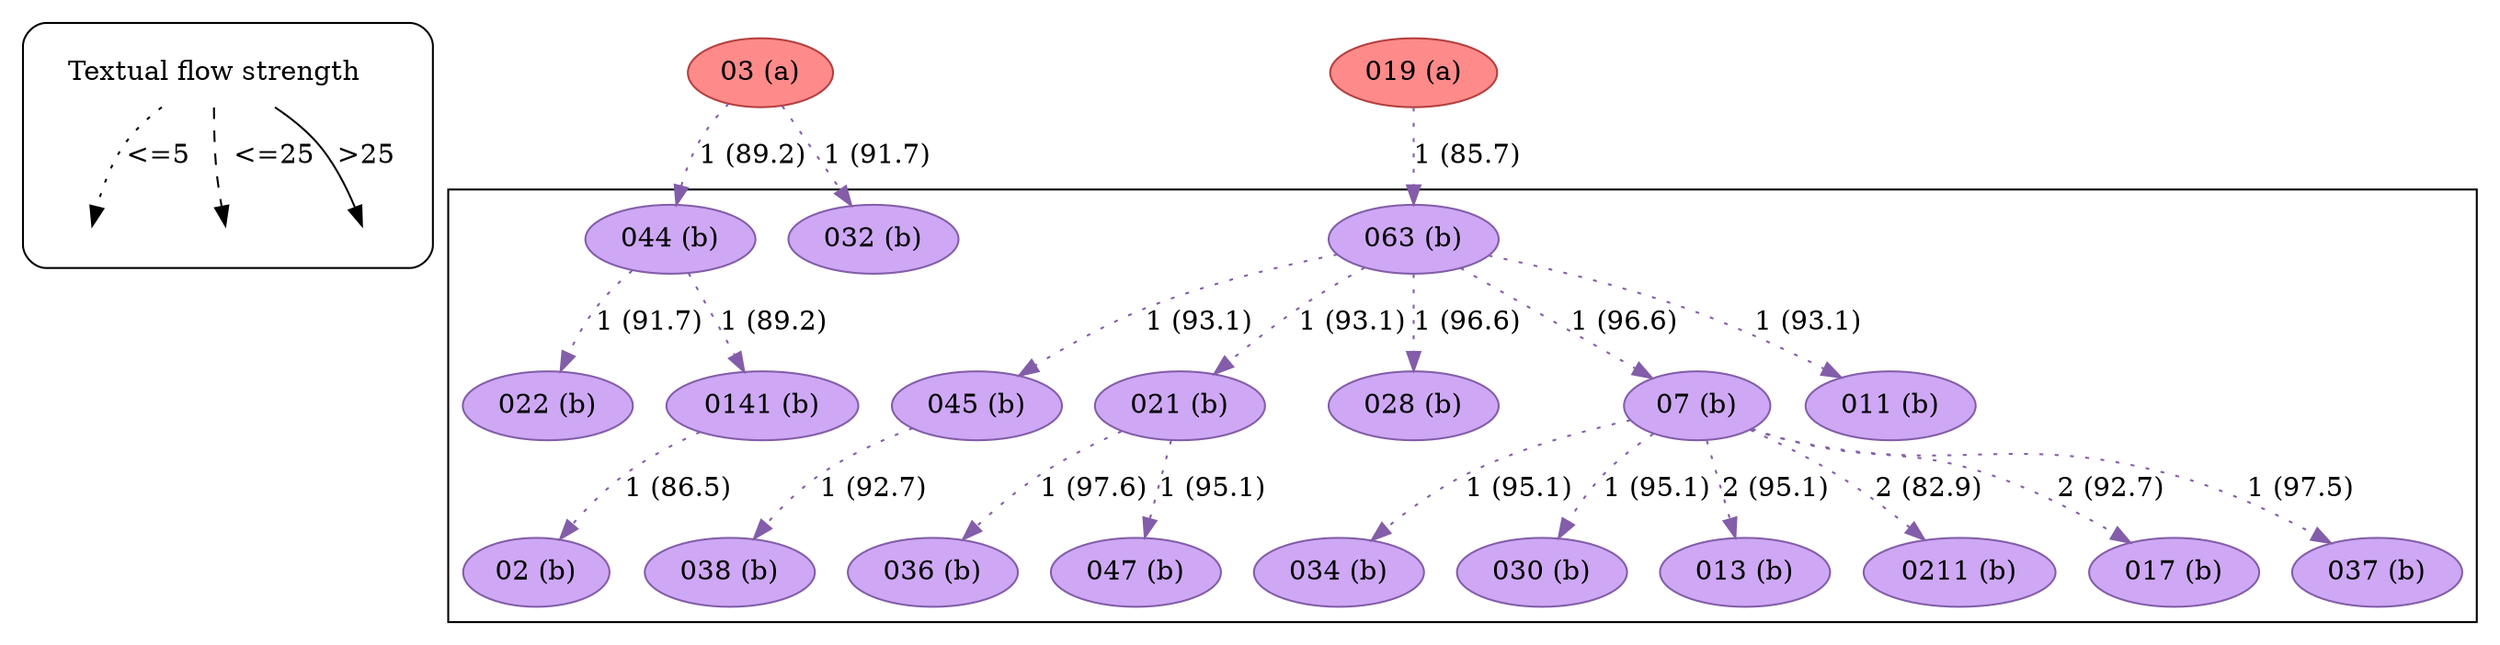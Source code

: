 strict digraph  {
	node [label="\N"];
	subgraph cluster_legend {
		graph [style=rounded];
		leg_s		 [label="Textual flow strength",
			shape=plaintext];
		leg_e1		 [fixedsize=True,
			height=0.2,
			label="",
			style=invis];
		leg_s -> leg_e1		 [label="<=5  ",
			style=dotted];
		leg_e2		 [fixedsize=True,
			height=0.2,
			label="",
			style=invis];
		leg_s -> leg_e2		 [label="  <=25",
			style=dashed];
		leg_e3		 [fixedsize=True,
			height=0.2,
			label="",
			style=invis];
		leg_s -> leg_e3		 [label=">25",
			style=solid];
	}
	subgraph cluster_reading {
		044		 [color="#835da9",
			fillcolor="#CEA8F4",
			label="044 (b)",
			style=filled];
		022		 [color="#835da9",
			fillcolor="#CEA8F4",
			label="022 (b)",
			style=filled];
		044 -> 022		 [color="#835da9",
			label="1 (91.7)",
			style=dotted];
		0141		 [color="#835da9",
			fillcolor="#CEA8F4",
			label="0141 (b)",
			style=filled];
		044 -> 0141		 [color="#835da9",
			label="1 (89.2)",
			style=dotted];
		07		 [color="#835da9",
			fillcolor="#CEA8F4",
			label="07 (b)",
			style=filled];
		013		 [color="#835da9",
			fillcolor="#CEA8F4",
			label="013 (b)",
			style=filled];
		07 -> 013		 [color="#835da9",
			label="2 (95.1)",
			style=dotted];
		0211		 [color="#835da9",
			fillcolor="#CEA8F4",
			label="0211 (b)",
			style=filled];
		07 -> 0211		 [color="#835da9",
			label="2 (82.9)",
			style=dotted];
		017		 [color="#835da9",
			fillcolor="#CEA8F4",
			label="017 (b)",
			style=filled];
		07 -> 017		 [color="#835da9",
			label="2 (92.7)",
			style=dotted];
		037		 [color="#835da9",
			fillcolor="#CEA8F4",
			label="037 (b)",
			style=filled];
		07 -> 037		 [color="#835da9",
			label="1 (97.5)",
			style=dotted];
		034		 [color="#835da9",
			fillcolor="#CEA8F4",
			label="034 (b)",
			style=filled];
		07 -> 034		 [color="#835da9",
			label="1 (95.1)",
			style=dotted];
		030		 [color="#835da9",
			fillcolor="#CEA8F4",
			label="030 (b)",
			style=filled];
		07 -> 030		 [color="#835da9",
			label="1 (95.1)",
			style=dotted];
		063		 [color="#835da9",
			fillcolor="#CEA8F4",
			label="063 (b)",
			style=filled];
		063 -> 07		 [color="#835da9",
			label="1 (96.6)",
			style=dotted];
		011		 [color="#835da9",
			fillcolor="#CEA8F4",
			label="011 (b)",
			style=filled];
		063 -> 011		 [color="#835da9",
			label="1 (93.1)",
			style=dotted];
		045		 [color="#835da9",
			fillcolor="#CEA8F4",
			label="045 (b)",
			style=filled];
		063 -> 045		 [color="#835da9",
			label="1 (93.1)",
			style=dotted];
		021		 [color="#835da9",
			fillcolor="#CEA8F4",
			label="021 (b)",
			style=filled];
		063 -> 021		 [color="#835da9",
			label="1 (93.1)",
			style=dotted];
		028		 [color="#835da9",
			fillcolor="#CEA8F4",
			label="028 (b)",
			style=filled];
		063 -> 028		 [color="#835da9",
			label="1 (96.6)",
			style=dotted];
		038		 [color="#835da9",
			fillcolor="#CEA8F4",
			label="038 (b)",
			style=filled];
		045 -> 038		 [color="#835da9",
			label="1 (92.7)",
			style=dotted];
		036		 [color="#835da9",
			fillcolor="#CEA8F4",
			label="036 (b)",
			style=filled];
		021 -> 036		 [color="#835da9",
			label="1 (97.6)",
			style=dotted];
		047		 [color="#835da9",
			fillcolor="#CEA8F4",
			label="047 (b)",
			style=filled];
		021 -> 047		 [color="#835da9",
			label="1 (95.1)",
			style=dotted];
		02		 [color="#835da9",
			fillcolor="#CEA8F4",
			label="02 (b)",
			style=filled];
		0141 -> 02		 [color="#835da9",
			label="1 (86.5)",
			style=dotted];
		032		 [color="#835da9",
			fillcolor="#CEA8F4",
			label="032 (b)",
			style=filled];
	}
	03	 [color="#b43f3f",
		fillcolor="#FF8A8A",
		label="03 (a)",
		style=filled];
	03 -> 044	 [color="#835da9",
		label="1 (89.2)",
		style=dotted];
	03 -> 032	 [color="#835da9",
		label="1 (91.7)",
		style=dotted];
	019	 [color="#b43f3f",
		fillcolor="#FF8A8A",
		label="019 (a)",
		style=filled];
	019 -> 063	 [color="#835da9",
		label="1 (85.7)",
		style=dotted];
}
